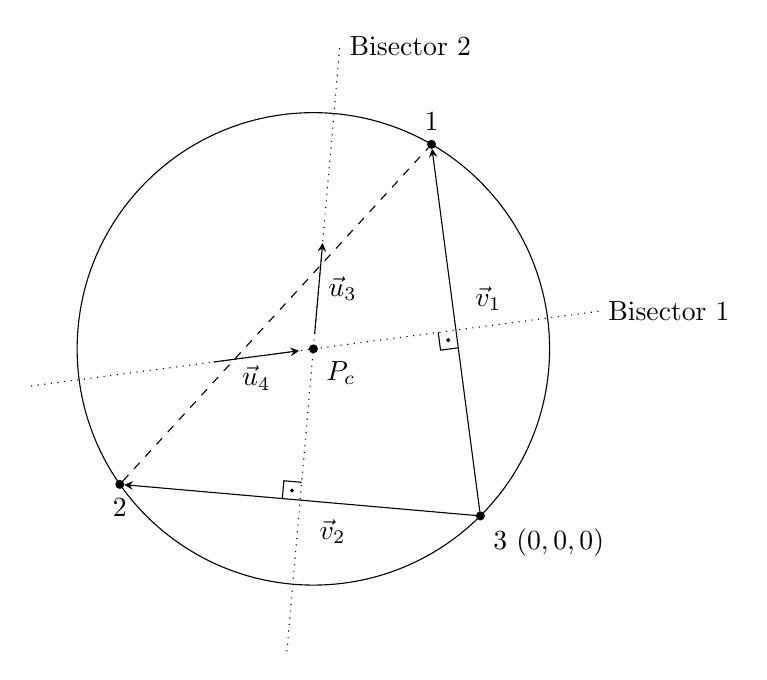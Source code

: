 % http://www.texample.net/tikz/examples/bisector/

% Perpendicular bisectors of a triangle
% Author: Sam Britt
\documentclass[tikz,border=10pt]{standalone}
\usetikzlibrary{calc}
\begin{document}
\begin{tikzpicture}
  [
    scale=3,
    >=stealth,
    point/.style = {draw, circle,  fill = black, inner sep = 1pt},
    dot/.style   = {draw, circle,  fill = black, inner sep = .2pt},
  ]

  % the circle
  \def\rad{1}
  \node (origin) at (0,0) [point, label = {below right:$P_c$}]{};
  \draw (origin) circle (\rad);

  % triangle nodes: just points on the circle
  \node (n1) at +(60:\rad) [point, label = above:$1$] {};
  \node (n2) at +(-145:\rad) [point, label = below:$2$] {};
  \node (n3) at +(-45:\rad) [point, label = {below right:$3$ $(0, 0, 0)$}] {};

  % triangle edges: connect the vertices, and leave a node at the midpoint
  \draw[->] (n3) -- node (a) [label = {above right:$\vec{v}_1$}] {} (n1);
  \draw[->] (n3) -- node (b) [label = {below right:$\vec{v}_2$}] {} (n2);
  \draw[dashed] (n2) -- (n1);

  % Bisectors
  % start at the point lying on the line from (origin) to (a), at
  % twice that distance, and then draw a path going to the point on
  % the line lying on the line from (a) to the (origin), at 3 times
  % that distance.
  \draw[dotted]
    ($ (origin) ! 2 ! (a) $)
    node [right] {Bisector 1}
    -- ($(a) ! 3 ! (origin)$ );

  % similarly for origin and b
  \draw[dotted]
    ($ (origin) ! 2 ! (b) $)
    -- ($(b) ! 3 ! (origin)$ )
    node [right] {Bisector 2};

  % short vectors
  \draw[->]
    ($ (origin) ! -.7 ! (a) $)
    -- node [below] {$\vec{u}_4$}
    ($ (origin) ! -.1 ! (a) $);
  \draw[->]
    ($ (origin) ! -.1 ! (b) $)
    -- node [right] {$\vec{u}_3$}
    ($ (origin) ! -.7 ! (b) $);

  % Right angle symbols
  \def\ralen{.5ex}  % length of the short segment
  \foreach \inter/\first/\last in {a/n3/origin, b/n2/origin}
    {
      \draw let \p1 = ($(\inter)!\ralen!(\first)$), % point along first path
                \p2 = ($(\inter)!\ralen!(\last)$),  % point along second path
                \p3 = ($(\p1)+(\p2)-(\inter)$)      % corner point
            in
              (\p1) -- (\p3) -- (\p2)               % path
              ($(\inter)!.5!(\p3)$) node [dot] {};  % center dot
    }
\end{tikzpicture}
\end{document}